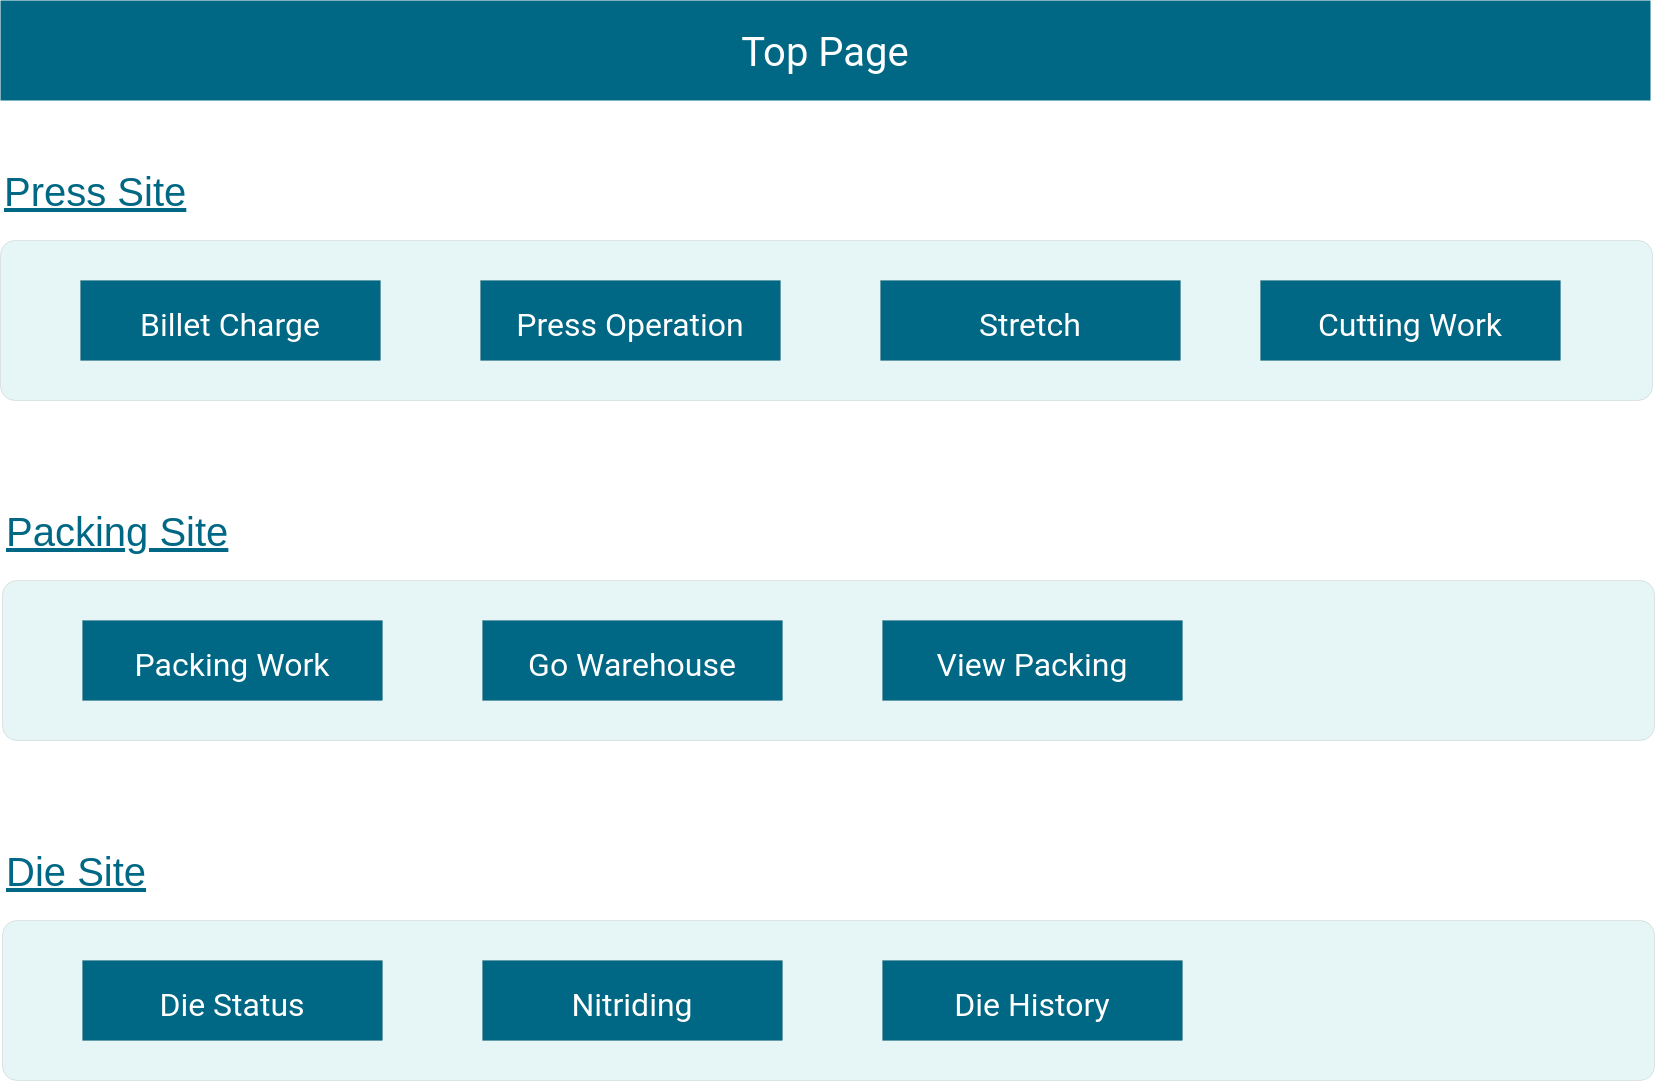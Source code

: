 <mxfile>
    <diagram id="Gz92kaDBu5tP0qBZvZyI" name="ページ1">
        <mxGraphModel dx="1335" dy="914" grid="1" gridSize="10" guides="1" tooltips="1" connect="1" arrows="1" fold="1" page="1" pageScale="1" pageWidth="827" pageHeight="1169" math="0" shadow="0">
            <root>
                <mxCell id="0"/>
                <mxCell id="1" parent="0"/>
                <mxCell id="2" value="&lt;font color=&quot;#ffffff&quot; style=&quot;font-size: 20px;&quot; data-font-src=&quot;https://fonts.googleapis.com/css?family=Roboto&quot; face=&quot;Roboto&quot;&gt;Top Page&lt;/font&gt;" style="rounded=0;whiteSpace=wrap;html=1;fillColor=#006885;strokeColor=none;strokeWidth=0;" vertex="1" parent="1">
                    <mxGeometry y="110" width="825" height="50" as="geometry"/>
                </mxCell>
                <mxCell id="9" value="&lt;font color=&quot;#006885&quot;&gt;&lt;u&gt;Press Site&lt;/u&gt;&lt;/font&gt;" style="text;html=1;strokeColor=none;fillColor=none;align=left;verticalAlign=middle;whiteSpace=wrap;rounded=0;fontSize=20;fontColor=#FFFFFF;" vertex="1" parent="1">
                    <mxGeometry y="190" width="160" height="30" as="geometry"/>
                </mxCell>
                <mxCell id="10" value="" style="rounded=1;whiteSpace=wrap;html=1;fontSize=20;fontColor=#006885;fillColor=#E6F5F5;strokeWidth=0;arcSize=9;" vertex="1" parent="1">
                    <mxGeometry y="230" width="826" height="80" as="geometry"/>
                </mxCell>
                <mxCell id="11" value="&lt;font style=&quot;font-size: 16px;&quot; data-font-src=&quot;https://fonts.googleapis.com/css?family=Roboto&quot; face=&quot;Roboto&quot; color=&quot;#ffffff&quot;&gt;Billet Charge&lt;/font&gt;" style="rounded=0;whiteSpace=wrap;html=1;strokeWidth=0;fontSize=20;fontColor=#006885;fillColor=#006885;" vertex="1" parent="1">
                    <mxGeometry x="40" y="250" width="150" height="40" as="geometry"/>
                </mxCell>
                <mxCell id="13" value="&lt;font style=&quot;font-size: 16px;&quot; data-font-src=&quot;https://fonts.googleapis.com/css?family=Roboto&quot; face=&quot;Roboto&quot; color=&quot;#ffffff&quot;&gt;Press Operation&lt;/font&gt;" style="rounded=0;whiteSpace=wrap;html=1;strokeWidth=0;fontSize=20;fontColor=#006885;fillColor=#006885;" vertex="1" parent="1">
                    <mxGeometry x="240" y="250" width="150" height="40" as="geometry"/>
                </mxCell>
                <mxCell id="14" value="&lt;font style=&quot;font-size: 16px;&quot; data-font-src=&quot;https://fonts.googleapis.com/css?family=Roboto&quot; face=&quot;Roboto&quot; color=&quot;#ffffff&quot;&gt;Cutting Work&lt;/font&gt;" style="rounded=0;whiteSpace=wrap;html=1;strokeWidth=0;fontSize=20;fontColor=#006885;fillColor=#006885;" vertex="1" parent="1">
                    <mxGeometry x="630" y="250" width="150" height="40" as="geometry"/>
                </mxCell>
                <mxCell id="15" value="&lt;font style=&quot;font-size: 16px;&quot; data-font-src=&quot;https://fonts.googleapis.com/css?family=Roboto&quot; face=&quot;Roboto&quot; color=&quot;#ffffff&quot;&gt;Stretch&lt;/font&gt;" style="rounded=0;whiteSpace=wrap;html=1;strokeWidth=0;fontSize=20;fontColor=#006885;fillColor=#006885;" vertex="1" parent="1">
                    <mxGeometry x="440" y="250" width="150" height="40" as="geometry"/>
                </mxCell>
                <mxCell id="16" value="&lt;font color=&quot;#006885&quot;&gt;&lt;u&gt;Packing Site&lt;/u&gt;&lt;/font&gt;" style="text;html=1;strokeColor=none;fillColor=none;align=left;verticalAlign=middle;whiteSpace=wrap;rounded=0;fontSize=20;fontColor=#FFFFFF;" vertex="1" parent="1">
                    <mxGeometry x="1" y="360" width="160" height="30" as="geometry"/>
                </mxCell>
                <mxCell id="17" value="" style="rounded=1;whiteSpace=wrap;html=1;fontSize=20;fontColor=#006885;fillColor=#E6F5F5;strokeWidth=0;arcSize=9;" vertex="1" parent="1">
                    <mxGeometry x="1" y="400" width="826" height="80" as="geometry"/>
                </mxCell>
                <mxCell id="18" value="&lt;font style=&quot;font-size: 16px;&quot; data-font-src=&quot;https://fonts.googleapis.com/css?family=Roboto&quot; face=&quot;Roboto&quot; color=&quot;#ffffff&quot;&gt;Packing Work&lt;/font&gt;" style="rounded=0;whiteSpace=wrap;html=1;strokeWidth=0;fontSize=20;fontColor=#006885;fillColor=#006885;" vertex="1" parent="1">
                    <mxGeometry x="41" y="420" width="150" height="40" as="geometry"/>
                </mxCell>
                <mxCell id="19" value="&lt;font style=&quot;font-size: 16px;&quot; data-font-src=&quot;https://fonts.googleapis.com/css?family=Roboto&quot; face=&quot;Roboto&quot; color=&quot;#ffffff&quot;&gt;Go Warehouse&lt;/font&gt;" style="rounded=0;whiteSpace=wrap;html=1;strokeWidth=0;fontSize=20;fontColor=#006885;fillColor=#006885;" vertex="1" parent="1">
                    <mxGeometry x="241" y="420" width="150" height="40" as="geometry"/>
                </mxCell>
                <mxCell id="21" value="&lt;font style=&quot;font-size: 16px;&quot; data-font-src=&quot;https://fonts.googleapis.com/css?family=Roboto&quot; face=&quot;Roboto&quot; color=&quot;#ffffff&quot;&gt;View Packing&lt;/font&gt;" style="rounded=0;whiteSpace=wrap;html=1;strokeWidth=0;fontSize=20;fontColor=#006885;fillColor=#006885;" vertex="1" parent="1">
                    <mxGeometry x="441" y="420" width="150" height="40" as="geometry"/>
                </mxCell>
                <mxCell id="22" value="&lt;font color=&quot;#006885&quot;&gt;&lt;u&gt;Die Site&lt;/u&gt;&lt;/font&gt;" style="text;html=1;strokeColor=none;fillColor=none;align=left;verticalAlign=middle;whiteSpace=wrap;rounded=0;fontSize=20;fontColor=#FFFFFF;" vertex="1" parent="1">
                    <mxGeometry x="1" y="530" width="160" height="30" as="geometry"/>
                </mxCell>
                <mxCell id="23" value="" style="rounded=1;whiteSpace=wrap;html=1;fontSize=20;fontColor=#006885;fillColor=#E6F5F5;strokeWidth=0;arcSize=9;" vertex="1" parent="1">
                    <mxGeometry x="1" y="570" width="826" height="80" as="geometry"/>
                </mxCell>
                <mxCell id="24" value="&lt;font face=&quot;Roboto&quot; color=&quot;#ffffff&quot;&gt;&lt;span style=&quot;font-size: 16px;&quot;&gt;Die Status&lt;/span&gt;&lt;/font&gt;" style="rounded=0;whiteSpace=wrap;html=1;strokeWidth=0;fontSize=20;fontColor=#006885;fillColor=#006885;" vertex="1" parent="1">
                    <mxGeometry x="41" y="590" width="150" height="40" as="geometry"/>
                </mxCell>
                <mxCell id="25" value="&lt;font style=&quot;font-size: 16px;&quot; data-font-src=&quot;https://fonts.googleapis.com/css?family=Roboto&quot; face=&quot;Roboto&quot; color=&quot;#ffffff&quot;&gt;Nitriding&lt;/font&gt;" style="rounded=0;whiteSpace=wrap;html=1;strokeWidth=0;fontSize=20;fontColor=#006885;fillColor=#006885;" vertex="1" parent="1">
                    <mxGeometry x="241" y="590" width="150" height="40" as="geometry"/>
                </mxCell>
                <mxCell id="26" value="&lt;font style=&quot;font-size: 16px;&quot; data-font-src=&quot;https://fonts.googleapis.com/css?family=Roboto&quot; face=&quot;Roboto&quot; color=&quot;#ffffff&quot;&gt;Die History&lt;/font&gt;" style="rounded=0;whiteSpace=wrap;html=1;strokeWidth=0;fontSize=20;fontColor=#006885;fillColor=#006885;" vertex="1" parent="1">
                    <mxGeometry x="441" y="590" width="150" height="40" as="geometry"/>
                </mxCell>
            </root>
        </mxGraphModel>
    </diagram>
</mxfile>
